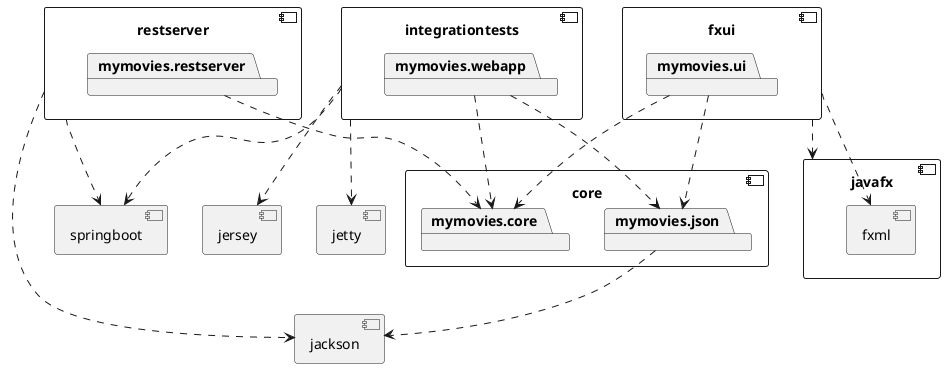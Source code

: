 @startuml
component core {
	package mymovies.core
	package mymovies.json
}

component restserver {
	package mymovies.restserver
}

component integrationtests{
	package mymovies.webapp
}

component fxui {
	package mymovies.ui
}

component javafx {
	component fxml {
	}
}

component jackson {
}

component jersey {
}

component springboot{
}

component jetty{
}

mymovies.json ..> jackson

mymovies.ui ..> mymovies.core
mymovies.ui ..> mymovies.json

fxui ..> javafx
fxui ..> fxml

integrationtests ..> jetty
integrationtests ..> jersey
integrationtests ..> springboot

mymovies.webapp ..> mymovies.core
mymovies.webapp ..> mymovies.json

mymovies.restserver ..> mymovies.core

restserver ..> jackson
restserver ..> springboot
@enduml
